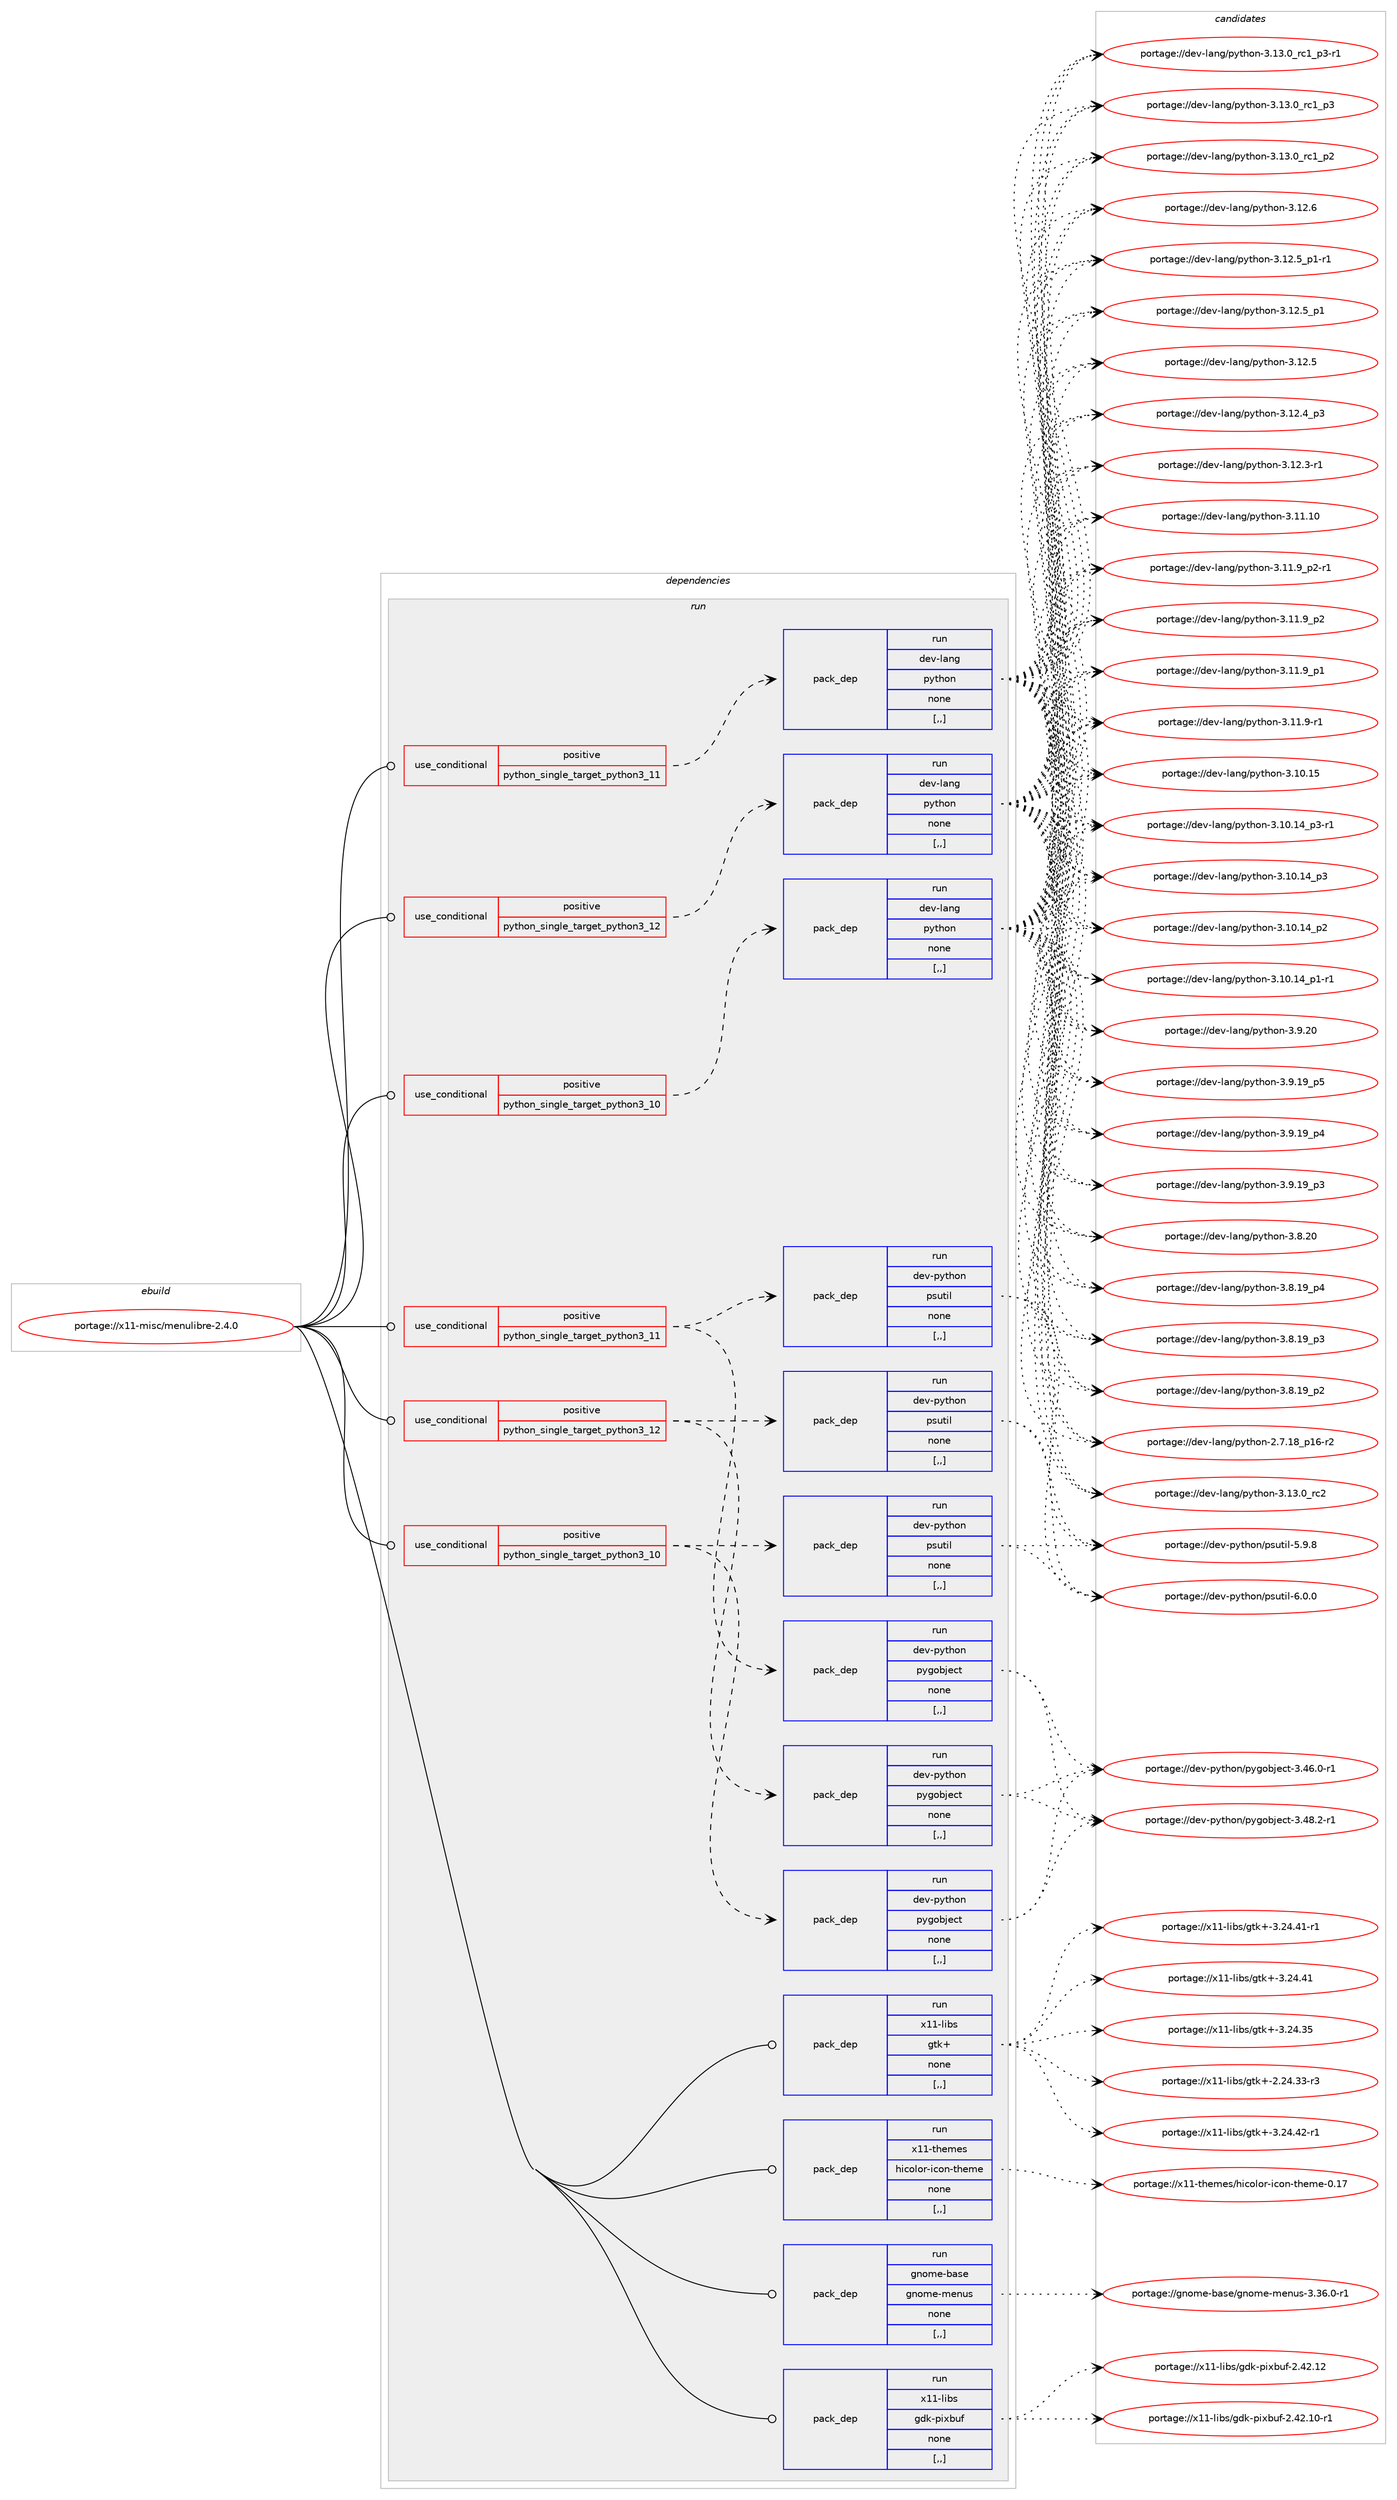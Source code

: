 digraph prolog {

# *************
# Graph options
# *************

newrank=true;
concentrate=true;
compound=true;
graph [rankdir=LR,fontname=Helvetica,fontsize=10,ranksep=1.5];#, ranksep=2.5, nodesep=0.2];
edge  [arrowhead=vee];
node  [fontname=Helvetica,fontsize=10];

# **********
# The ebuild
# **********

subgraph cluster_leftcol {
color=gray;
label=<<i>ebuild</i>>;
id [label="portage://x11-misc/menulibre-2.4.0", color=red, width=4, href="../x11-misc/menulibre-2.4.0.svg"];
}

# ****************
# The dependencies
# ****************

subgraph cluster_midcol {
color=gray;
label=<<i>dependencies</i>>;
subgraph cluster_compile {
fillcolor="#eeeeee";
style=filled;
label=<<i>compile</i>>;
}
subgraph cluster_compileandrun {
fillcolor="#eeeeee";
style=filled;
label=<<i>compile and run</i>>;
}
subgraph cluster_run {
fillcolor="#eeeeee";
style=filled;
label=<<i>run</i>>;
subgraph cond256979 {
dependency973484 [label=<<TABLE BORDER="0" CELLBORDER="1" CELLSPACING="0" CELLPADDING="4"><TR><TD ROWSPAN="3" CELLPADDING="10">use_conditional</TD></TR><TR><TD>positive</TD></TR><TR><TD>python_single_target_python3_10</TD></TR></TABLE>>, shape=none, color=red];
subgraph pack709368 {
dependency973485 [label=<<TABLE BORDER="0" CELLBORDER="1" CELLSPACING="0" CELLPADDING="4" WIDTH="220"><TR><TD ROWSPAN="6" CELLPADDING="30">pack_dep</TD></TR><TR><TD WIDTH="110">run</TD></TR><TR><TD>dev-lang</TD></TR><TR><TD>python</TD></TR><TR><TD>none</TD></TR><TR><TD>[,,]</TD></TR></TABLE>>, shape=none, color=blue];
}
dependency973484:e -> dependency973485:w [weight=20,style="dashed",arrowhead="vee"];
}
id:e -> dependency973484:w [weight=20,style="solid",arrowhead="odot"];
subgraph cond256980 {
dependency973486 [label=<<TABLE BORDER="0" CELLBORDER="1" CELLSPACING="0" CELLPADDING="4"><TR><TD ROWSPAN="3" CELLPADDING="10">use_conditional</TD></TR><TR><TD>positive</TD></TR><TR><TD>python_single_target_python3_10</TD></TR></TABLE>>, shape=none, color=red];
subgraph pack709369 {
dependency973487 [label=<<TABLE BORDER="0" CELLBORDER="1" CELLSPACING="0" CELLPADDING="4" WIDTH="220"><TR><TD ROWSPAN="6" CELLPADDING="30">pack_dep</TD></TR><TR><TD WIDTH="110">run</TD></TR><TR><TD>dev-python</TD></TR><TR><TD>psutil</TD></TR><TR><TD>none</TD></TR><TR><TD>[,,]</TD></TR></TABLE>>, shape=none, color=blue];
}
dependency973486:e -> dependency973487:w [weight=20,style="dashed",arrowhead="vee"];
subgraph pack709370 {
dependency973488 [label=<<TABLE BORDER="0" CELLBORDER="1" CELLSPACING="0" CELLPADDING="4" WIDTH="220"><TR><TD ROWSPAN="6" CELLPADDING="30">pack_dep</TD></TR><TR><TD WIDTH="110">run</TD></TR><TR><TD>dev-python</TD></TR><TR><TD>pygobject</TD></TR><TR><TD>none</TD></TR><TR><TD>[,,]</TD></TR></TABLE>>, shape=none, color=blue];
}
dependency973486:e -> dependency973488:w [weight=20,style="dashed",arrowhead="vee"];
}
id:e -> dependency973486:w [weight=20,style="solid",arrowhead="odot"];
subgraph cond256981 {
dependency973489 [label=<<TABLE BORDER="0" CELLBORDER="1" CELLSPACING="0" CELLPADDING="4"><TR><TD ROWSPAN="3" CELLPADDING="10">use_conditional</TD></TR><TR><TD>positive</TD></TR><TR><TD>python_single_target_python3_11</TD></TR></TABLE>>, shape=none, color=red];
subgraph pack709371 {
dependency973490 [label=<<TABLE BORDER="0" CELLBORDER="1" CELLSPACING="0" CELLPADDING="4" WIDTH="220"><TR><TD ROWSPAN="6" CELLPADDING="30">pack_dep</TD></TR><TR><TD WIDTH="110">run</TD></TR><TR><TD>dev-lang</TD></TR><TR><TD>python</TD></TR><TR><TD>none</TD></TR><TR><TD>[,,]</TD></TR></TABLE>>, shape=none, color=blue];
}
dependency973489:e -> dependency973490:w [weight=20,style="dashed",arrowhead="vee"];
}
id:e -> dependency973489:w [weight=20,style="solid",arrowhead="odot"];
subgraph cond256982 {
dependency973491 [label=<<TABLE BORDER="0" CELLBORDER="1" CELLSPACING="0" CELLPADDING="4"><TR><TD ROWSPAN="3" CELLPADDING="10">use_conditional</TD></TR><TR><TD>positive</TD></TR><TR><TD>python_single_target_python3_11</TD></TR></TABLE>>, shape=none, color=red];
subgraph pack709372 {
dependency973492 [label=<<TABLE BORDER="0" CELLBORDER="1" CELLSPACING="0" CELLPADDING="4" WIDTH="220"><TR><TD ROWSPAN="6" CELLPADDING="30">pack_dep</TD></TR><TR><TD WIDTH="110">run</TD></TR><TR><TD>dev-python</TD></TR><TR><TD>psutil</TD></TR><TR><TD>none</TD></TR><TR><TD>[,,]</TD></TR></TABLE>>, shape=none, color=blue];
}
dependency973491:e -> dependency973492:w [weight=20,style="dashed",arrowhead="vee"];
subgraph pack709373 {
dependency973493 [label=<<TABLE BORDER="0" CELLBORDER="1" CELLSPACING="0" CELLPADDING="4" WIDTH="220"><TR><TD ROWSPAN="6" CELLPADDING="30">pack_dep</TD></TR><TR><TD WIDTH="110">run</TD></TR><TR><TD>dev-python</TD></TR><TR><TD>pygobject</TD></TR><TR><TD>none</TD></TR><TR><TD>[,,]</TD></TR></TABLE>>, shape=none, color=blue];
}
dependency973491:e -> dependency973493:w [weight=20,style="dashed",arrowhead="vee"];
}
id:e -> dependency973491:w [weight=20,style="solid",arrowhead="odot"];
subgraph cond256983 {
dependency973494 [label=<<TABLE BORDER="0" CELLBORDER="1" CELLSPACING="0" CELLPADDING="4"><TR><TD ROWSPAN="3" CELLPADDING="10">use_conditional</TD></TR><TR><TD>positive</TD></TR><TR><TD>python_single_target_python3_12</TD></TR></TABLE>>, shape=none, color=red];
subgraph pack709374 {
dependency973495 [label=<<TABLE BORDER="0" CELLBORDER="1" CELLSPACING="0" CELLPADDING="4" WIDTH="220"><TR><TD ROWSPAN="6" CELLPADDING="30">pack_dep</TD></TR><TR><TD WIDTH="110">run</TD></TR><TR><TD>dev-lang</TD></TR><TR><TD>python</TD></TR><TR><TD>none</TD></TR><TR><TD>[,,]</TD></TR></TABLE>>, shape=none, color=blue];
}
dependency973494:e -> dependency973495:w [weight=20,style="dashed",arrowhead="vee"];
}
id:e -> dependency973494:w [weight=20,style="solid",arrowhead="odot"];
subgraph cond256984 {
dependency973496 [label=<<TABLE BORDER="0" CELLBORDER="1" CELLSPACING="0" CELLPADDING="4"><TR><TD ROWSPAN="3" CELLPADDING="10">use_conditional</TD></TR><TR><TD>positive</TD></TR><TR><TD>python_single_target_python3_12</TD></TR></TABLE>>, shape=none, color=red];
subgraph pack709375 {
dependency973497 [label=<<TABLE BORDER="0" CELLBORDER="1" CELLSPACING="0" CELLPADDING="4" WIDTH="220"><TR><TD ROWSPAN="6" CELLPADDING="30">pack_dep</TD></TR><TR><TD WIDTH="110">run</TD></TR><TR><TD>dev-python</TD></TR><TR><TD>psutil</TD></TR><TR><TD>none</TD></TR><TR><TD>[,,]</TD></TR></TABLE>>, shape=none, color=blue];
}
dependency973496:e -> dependency973497:w [weight=20,style="dashed",arrowhead="vee"];
subgraph pack709376 {
dependency973498 [label=<<TABLE BORDER="0" CELLBORDER="1" CELLSPACING="0" CELLPADDING="4" WIDTH="220"><TR><TD ROWSPAN="6" CELLPADDING="30">pack_dep</TD></TR><TR><TD WIDTH="110">run</TD></TR><TR><TD>dev-python</TD></TR><TR><TD>pygobject</TD></TR><TR><TD>none</TD></TR><TR><TD>[,,]</TD></TR></TABLE>>, shape=none, color=blue];
}
dependency973496:e -> dependency973498:w [weight=20,style="dashed",arrowhead="vee"];
}
id:e -> dependency973496:w [weight=20,style="solid",arrowhead="odot"];
subgraph pack709377 {
dependency973499 [label=<<TABLE BORDER="0" CELLBORDER="1" CELLSPACING="0" CELLPADDING="4" WIDTH="220"><TR><TD ROWSPAN="6" CELLPADDING="30">pack_dep</TD></TR><TR><TD WIDTH="110">run</TD></TR><TR><TD>gnome-base</TD></TR><TR><TD>gnome-menus</TD></TR><TR><TD>none</TD></TR><TR><TD>[,,]</TD></TR></TABLE>>, shape=none, color=blue];
}
id:e -> dependency973499:w [weight=20,style="solid",arrowhead="odot"];
subgraph pack709378 {
dependency973500 [label=<<TABLE BORDER="0" CELLBORDER="1" CELLSPACING="0" CELLPADDING="4" WIDTH="220"><TR><TD ROWSPAN="6" CELLPADDING="30">pack_dep</TD></TR><TR><TD WIDTH="110">run</TD></TR><TR><TD>x11-libs</TD></TR><TR><TD>gdk-pixbuf</TD></TR><TR><TD>none</TD></TR><TR><TD>[,,]</TD></TR></TABLE>>, shape=none, color=blue];
}
id:e -> dependency973500:w [weight=20,style="solid",arrowhead="odot"];
subgraph pack709379 {
dependency973501 [label=<<TABLE BORDER="0" CELLBORDER="1" CELLSPACING="0" CELLPADDING="4" WIDTH="220"><TR><TD ROWSPAN="6" CELLPADDING="30">pack_dep</TD></TR><TR><TD WIDTH="110">run</TD></TR><TR><TD>x11-libs</TD></TR><TR><TD>gtk+</TD></TR><TR><TD>none</TD></TR><TR><TD>[,,]</TD></TR></TABLE>>, shape=none, color=blue];
}
id:e -> dependency973501:w [weight=20,style="solid",arrowhead="odot"];
subgraph pack709380 {
dependency973502 [label=<<TABLE BORDER="0" CELLBORDER="1" CELLSPACING="0" CELLPADDING="4" WIDTH="220"><TR><TD ROWSPAN="6" CELLPADDING="30">pack_dep</TD></TR><TR><TD WIDTH="110">run</TD></TR><TR><TD>x11-themes</TD></TR><TR><TD>hicolor-icon-theme</TD></TR><TR><TD>none</TD></TR><TR><TD>[,,]</TD></TR></TABLE>>, shape=none, color=blue];
}
id:e -> dependency973502:w [weight=20,style="solid",arrowhead="odot"];
}
}

# **************
# The candidates
# **************

subgraph cluster_choices {
rank=same;
color=gray;
label=<<i>candidates</i>>;

subgraph choice709368 {
color=black;
nodesep=1;
choice10010111845108971101034711212111610411111045514649514648951149950 [label="portage://dev-lang/python-3.13.0_rc2", color=red, width=4,href="../dev-lang/python-3.13.0_rc2.svg"];
choice1001011184510897110103471121211161041111104551464951464895114994995112514511449 [label="portage://dev-lang/python-3.13.0_rc1_p3-r1", color=red, width=4,href="../dev-lang/python-3.13.0_rc1_p3-r1.svg"];
choice100101118451089711010347112121116104111110455146495146489511499499511251 [label="portage://dev-lang/python-3.13.0_rc1_p3", color=red, width=4,href="../dev-lang/python-3.13.0_rc1_p3.svg"];
choice100101118451089711010347112121116104111110455146495146489511499499511250 [label="portage://dev-lang/python-3.13.0_rc1_p2", color=red, width=4,href="../dev-lang/python-3.13.0_rc1_p2.svg"];
choice10010111845108971101034711212111610411111045514649504654 [label="portage://dev-lang/python-3.12.6", color=red, width=4,href="../dev-lang/python-3.12.6.svg"];
choice1001011184510897110103471121211161041111104551464950465395112494511449 [label="portage://dev-lang/python-3.12.5_p1-r1", color=red, width=4,href="../dev-lang/python-3.12.5_p1-r1.svg"];
choice100101118451089711010347112121116104111110455146495046539511249 [label="portage://dev-lang/python-3.12.5_p1", color=red, width=4,href="../dev-lang/python-3.12.5_p1.svg"];
choice10010111845108971101034711212111610411111045514649504653 [label="portage://dev-lang/python-3.12.5", color=red, width=4,href="../dev-lang/python-3.12.5.svg"];
choice100101118451089711010347112121116104111110455146495046529511251 [label="portage://dev-lang/python-3.12.4_p3", color=red, width=4,href="../dev-lang/python-3.12.4_p3.svg"];
choice100101118451089711010347112121116104111110455146495046514511449 [label="portage://dev-lang/python-3.12.3-r1", color=red, width=4,href="../dev-lang/python-3.12.3-r1.svg"];
choice1001011184510897110103471121211161041111104551464949464948 [label="portage://dev-lang/python-3.11.10", color=red, width=4,href="../dev-lang/python-3.11.10.svg"];
choice1001011184510897110103471121211161041111104551464949465795112504511449 [label="portage://dev-lang/python-3.11.9_p2-r1", color=red, width=4,href="../dev-lang/python-3.11.9_p2-r1.svg"];
choice100101118451089711010347112121116104111110455146494946579511250 [label="portage://dev-lang/python-3.11.9_p2", color=red, width=4,href="../dev-lang/python-3.11.9_p2.svg"];
choice100101118451089711010347112121116104111110455146494946579511249 [label="portage://dev-lang/python-3.11.9_p1", color=red, width=4,href="../dev-lang/python-3.11.9_p1.svg"];
choice100101118451089711010347112121116104111110455146494946574511449 [label="portage://dev-lang/python-3.11.9-r1", color=red, width=4,href="../dev-lang/python-3.11.9-r1.svg"];
choice1001011184510897110103471121211161041111104551464948464953 [label="portage://dev-lang/python-3.10.15", color=red, width=4,href="../dev-lang/python-3.10.15.svg"];
choice100101118451089711010347112121116104111110455146494846495295112514511449 [label="portage://dev-lang/python-3.10.14_p3-r1", color=red, width=4,href="../dev-lang/python-3.10.14_p3-r1.svg"];
choice10010111845108971101034711212111610411111045514649484649529511251 [label="portage://dev-lang/python-3.10.14_p3", color=red, width=4,href="../dev-lang/python-3.10.14_p3.svg"];
choice10010111845108971101034711212111610411111045514649484649529511250 [label="portage://dev-lang/python-3.10.14_p2", color=red, width=4,href="../dev-lang/python-3.10.14_p2.svg"];
choice100101118451089711010347112121116104111110455146494846495295112494511449 [label="portage://dev-lang/python-3.10.14_p1-r1", color=red, width=4,href="../dev-lang/python-3.10.14_p1-r1.svg"];
choice10010111845108971101034711212111610411111045514657465048 [label="portage://dev-lang/python-3.9.20", color=red, width=4,href="../dev-lang/python-3.9.20.svg"];
choice100101118451089711010347112121116104111110455146574649579511253 [label="portage://dev-lang/python-3.9.19_p5", color=red, width=4,href="../dev-lang/python-3.9.19_p5.svg"];
choice100101118451089711010347112121116104111110455146574649579511252 [label="portage://dev-lang/python-3.9.19_p4", color=red, width=4,href="../dev-lang/python-3.9.19_p4.svg"];
choice100101118451089711010347112121116104111110455146574649579511251 [label="portage://dev-lang/python-3.9.19_p3", color=red, width=4,href="../dev-lang/python-3.9.19_p3.svg"];
choice10010111845108971101034711212111610411111045514656465048 [label="portage://dev-lang/python-3.8.20", color=red, width=4,href="../dev-lang/python-3.8.20.svg"];
choice100101118451089711010347112121116104111110455146564649579511252 [label="portage://dev-lang/python-3.8.19_p4", color=red, width=4,href="../dev-lang/python-3.8.19_p4.svg"];
choice100101118451089711010347112121116104111110455146564649579511251 [label="portage://dev-lang/python-3.8.19_p3", color=red, width=4,href="../dev-lang/python-3.8.19_p3.svg"];
choice100101118451089711010347112121116104111110455146564649579511250 [label="portage://dev-lang/python-3.8.19_p2", color=red, width=4,href="../dev-lang/python-3.8.19_p2.svg"];
choice100101118451089711010347112121116104111110455046554649569511249544511450 [label="portage://dev-lang/python-2.7.18_p16-r2", color=red, width=4,href="../dev-lang/python-2.7.18_p16-r2.svg"];
dependency973485:e -> choice10010111845108971101034711212111610411111045514649514648951149950:w [style=dotted,weight="100"];
dependency973485:e -> choice1001011184510897110103471121211161041111104551464951464895114994995112514511449:w [style=dotted,weight="100"];
dependency973485:e -> choice100101118451089711010347112121116104111110455146495146489511499499511251:w [style=dotted,weight="100"];
dependency973485:e -> choice100101118451089711010347112121116104111110455146495146489511499499511250:w [style=dotted,weight="100"];
dependency973485:e -> choice10010111845108971101034711212111610411111045514649504654:w [style=dotted,weight="100"];
dependency973485:e -> choice1001011184510897110103471121211161041111104551464950465395112494511449:w [style=dotted,weight="100"];
dependency973485:e -> choice100101118451089711010347112121116104111110455146495046539511249:w [style=dotted,weight="100"];
dependency973485:e -> choice10010111845108971101034711212111610411111045514649504653:w [style=dotted,weight="100"];
dependency973485:e -> choice100101118451089711010347112121116104111110455146495046529511251:w [style=dotted,weight="100"];
dependency973485:e -> choice100101118451089711010347112121116104111110455146495046514511449:w [style=dotted,weight="100"];
dependency973485:e -> choice1001011184510897110103471121211161041111104551464949464948:w [style=dotted,weight="100"];
dependency973485:e -> choice1001011184510897110103471121211161041111104551464949465795112504511449:w [style=dotted,weight="100"];
dependency973485:e -> choice100101118451089711010347112121116104111110455146494946579511250:w [style=dotted,weight="100"];
dependency973485:e -> choice100101118451089711010347112121116104111110455146494946579511249:w [style=dotted,weight="100"];
dependency973485:e -> choice100101118451089711010347112121116104111110455146494946574511449:w [style=dotted,weight="100"];
dependency973485:e -> choice1001011184510897110103471121211161041111104551464948464953:w [style=dotted,weight="100"];
dependency973485:e -> choice100101118451089711010347112121116104111110455146494846495295112514511449:w [style=dotted,weight="100"];
dependency973485:e -> choice10010111845108971101034711212111610411111045514649484649529511251:w [style=dotted,weight="100"];
dependency973485:e -> choice10010111845108971101034711212111610411111045514649484649529511250:w [style=dotted,weight="100"];
dependency973485:e -> choice100101118451089711010347112121116104111110455146494846495295112494511449:w [style=dotted,weight="100"];
dependency973485:e -> choice10010111845108971101034711212111610411111045514657465048:w [style=dotted,weight="100"];
dependency973485:e -> choice100101118451089711010347112121116104111110455146574649579511253:w [style=dotted,weight="100"];
dependency973485:e -> choice100101118451089711010347112121116104111110455146574649579511252:w [style=dotted,weight="100"];
dependency973485:e -> choice100101118451089711010347112121116104111110455146574649579511251:w [style=dotted,weight="100"];
dependency973485:e -> choice10010111845108971101034711212111610411111045514656465048:w [style=dotted,weight="100"];
dependency973485:e -> choice100101118451089711010347112121116104111110455146564649579511252:w [style=dotted,weight="100"];
dependency973485:e -> choice100101118451089711010347112121116104111110455146564649579511251:w [style=dotted,weight="100"];
dependency973485:e -> choice100101118451089711010347112121116104111110455146564649579511250:w [style=dotted,weight="100"];
dependency973485:e -> choice100101118451089711010347112121116104111110455046554649569511249544511450:w [style=dotted,weight="100"];
}
subgraph choice709369 {
color=black;
nodesep=1;
choice1001011184511212111610411111047112115117116105108455446484648 [label="portage://dev-python/psutil-6.0.0", color=red, width=4,href="../dev-python/psutil-6.0.0.svg"];
choice1001011184511212111610411111047112115117116105108455346574656 [label="portage://dev-python/psutil-5.9.8", color=red, width=4,href="../dev-python/psutil-5.9.8.svg"];
dependency973487:e -> choice1001011184511212111610411111047112115117116105108455446484648:w [style=dotted,weight="100"];
dependency973487:e -> choice1001011184511212111610411111047112115117116105108455346574656:w [style=dotted,weight="100"];
}
subgraph choice709370 {
color=black;
nodesep=1;
choice10010111845112121116104111110471121211031119810610199116455146525646504511449 [label="portage://dev-python/pygobject-3.48.2-r1", color=red, width=4,href="../dev-python/pygobject-3.48.2-r1.svg"];
choice10010111845112121116104111110471121211031119810610199116455146525446484511449 [label="portage://dev-python/pygobject-3.46.0-r1", color=red, width=4,href="../dev-python/pygobject-3.46.0-r1.svg"];
dependency973488:e -> choice10010111845112121116104111110471121211031119810610199116455146525646504511449:w [style=dotted,weight="100"];
dependency973488:e -> choice10010111845112121116104111110471121211031119810610199116455146525446484511449:w [style=dotted,weight="100"];
}
subgraph choice709371 {
color=black;
nodesep=1;
choice10010111845108971101034711212111610411111045514649514648951149950 [label="portage://dev-lang/python-3.13.0_rc2", color=red, width=4,href="../dev-lang/python-3.13.0_rc2.svg"];
choice1001011184510897110103471121211161041111104551464951464895114994995112514511449 [label="portage://dev-lang/python-3.13.0_rc1_p3-r1", color=red, width=4,href="../dev-lang/python-3.13.0_rc1_p3-r1.svg"];
choice100101118451089711010347112121116104111110455146495146489511499499511251 [label="portage://dev-lang/python-3.13.0_rc1_p3", color=red, width=4,href="../dev-lang/python-3.13.0_rc1_p3.svg"];
choice100101118451089711010347112121116104111110455146495146489511499499511250 [label="portage://dev-lang/python-3.13.0_rc1_p2", color=red, width=4,href="../dev-lang/python-3.13.0_rc1_p2.svg"];
choice10010111845108971101034711212111610411111045514649504654 [label="portage://dev-lang/python-3.12.6", color=red, width=4,href="../dev-lang/python-3.12.6.svg"];
choice1001011184510897110103471121211161041111104551464950465395112494511449 [label="portage://dev-lang/python-3.12.5_p1-r1", color=red, width=4,href="../dev-lang/python-3.12.5_p1-r1.svg"];
choice100101118451089711010347112121116104111110455146495046539511249 [label="portage://dev-lang/python-3.12.5_p1", color=red, width=4,href="../dev-lang/python-3.12.5_p1.svg"];
choice10010111845108971101034711212111610411111045514649504653 [label="portage://dev-lang/python-3.12.5", color=red, width=4,href="../dev-lang/python-3.12.5.svg"];
choice100101118451089711010347112121116104111110455146495046529511251 [label="portage://dev-lang/python-3.12.4_p3", color=red, width=4,href="../dev-lang/python-3.12.4_p3.svg"];
choice100101118451089711010347112121116104111110455146495046514511449 [label="portage://dev-lang/python-3.12.3-r1", color=red, width=4,href="../dev-lang/python-3.12.3-r1.svg"];
choice1001011184510897110103471121211161041111104551464949464948 [label="portage://dev-lang/python-3.11.10", color=red, width=4,href="../dev-lang/python-3.11.10.svg"];
choice1001011184510897110103471121211161041111104551464949465795112504511449 [label="portage://dev-lang/python-3.11.9_p2-r1", color=red, width=4,href="../dev-lang/python-3.11.9_p2-r1.svg"];
choice100101118451089711010347112121116104111110455146494946579511250 [label="portage://dev-lang/python-3.11.9_p2", color=red, width=4,href="../dev-lang/python-3.11.9_p2.svg"];
choice100101118451089711010347112121116104111110455146494946579511249 [label="portage://dev-lang/python-3.11.9_p1", color=red, width=4,href="../dev-lang/python-3.11.9_p1.svg"];
choice100101118451089711010347112121116104111110455146494946574511449 [label="portage://dev-lang/python-3.11.9-r1", color=red, width=4,href="../dev-lang/python-3.11.9-r1.svg"];
choice1001011184510897110103471121211161041111104551464948464953 [label="portage://dev-lang/python-3.10.15", color=red, width=4,href="../dev-lang/python-3.10.15.svg"];
choice100101118451089711010347112121116104111110455146494846495295112514511449 [label="portage://dev-lang/python-3.10.14_p3-r1", color=red, width=4,href="../dev-lang/python-3.10.14_p3-r1.svg"];
choice10010111845108971101034711212111610411111045514649484649529511251 [label="portage://dev-lang/python-3.10.14_p3", color=red, width=4,href="../dev-lang/python-3.10.14_p3.svg"];
choice10010111845108971101034711212111610411111045514649484649529511250 [label="portage://dev-lang/python-3.10.14_p2", color=red, width=4,href="../dev-lang/python-3.10.14_p2.svg"];
choice100101118451089711010347112121116104111110455146494846495295112494511449 [label="portage://dev-lang/python-3.10.14_p1-r1", color=red, width=4,href="../dev-lang/python-3.10.14_p1-r1.svg"];
choice10010111845108971101034711212111610411111045514657465048 [label="portage://dev-lang/python-3.9.20", color=red, width=4,href="../dev-lang/python-3.9.20.svg"];
choice100101118451089711010347112121116104111110455146574649579511253 [label="portage://dev-lang/python-3.9.19_p5", color=red, width=4,href="../dev-lang/python-3.9.19_p5.svg"];
choice100101118451089711010347112121116104111110455146574649579511252 [label="portage://dev-lang/python-3.9.19_p4", color=red, width=4,href="../dev-lang/python-3.9.19_p4.svg"];
choice100101118451089711010347112121116104111110455146574649579511251 [label="portage://dev-lang/python-3.9.19_p3", color=red, width=4,href="../dev-lang/python-3.9.19_p3.svg"];
choice10010111845108971101034711212111610411111045514656465048 [label="portage://dev-lang/python-3.8.20", color=red, width=4,href="../dev-lang/python-3.8.20.svg"];
choice100101118451089711010347112121116104111110455146564649579511252 [label="portage://dev-lang/python-3.8.19_p4", color=red, width=4,href="../dev-lang/python-3.8.19_p4.svg"];
choice100101118451089711010347112121116104111110455146564649579511251 [label="portage://dev-lang/python-3.8.19_p3", color=red, width=4,href="../dev-lang/python-3.8.19_p3.svg"];
choice100101118451089711010347112121116104111110455146564649579511250 [label="portage://dev-lang/python-3.8.19_p2", color=red, width=4,href="../dev-lang/python-3.8.19_p2.svg"];
choice100101118451089711010347112121116104111110455046554649569511249544511450 [label="portage://dev-lang/python-2.7.18_p16-r2", color=red, width=4,href="../dev-lang/python-2.7.18_p16-r2.svg"];
dependency973490:e -> choice10010111845108971101034711212111610411111045514649514648951149950:w [style=dotted,weight="100"];
dependency973490:e -> choice1001011184510897110103471121211161041111104551464951464895114994995112514511449:w [style=dotted,weight="100"];
dependency973490:e -> choice100101118451089711010347112121116104111110455146495146489511499499511251:w [style=dotted,weight="100"];
dependency973490:e -> choice100101118451089711010347112121116104111110455146495146489511499499511250:w [style=dotted,weight="100"];
dependency973490:e -> choice10010111845108971101034711212111610411111045514649504654:w [style=dotted,weight="100"];
dependency973490:e -> choice1001011184510897110103471121211161041111104551464950465395112494511449:w [style=dotted,weight="100"];
dependency973490:e -> choice100101118451089711010347112121116104111110455146495046539511249:w [style=dotted,weight="100"];
dependency973490:e -> choice10010111845108971101034711212111610411111045514649504653:w [style=dotted,weight="100"];
dependency973490:e -> choice100101118451089711010347112121116104111110455146495046529511251:w [style=dotted,weight="100"];
dependency973490:e -> choice100101118451089711010347112121116104111110455146495046514511449:w [style=dotted,weight="100"];
dependency973490:e -> choice1001011184510897110103471121211161041111104551464949464948:w [style=dotted,weight="100"];
dependency973490:e -> choice1001011184510897110103471121211161041111104551464949465795112504511449:w [style=dotted,weight="100"];
dependency973490:e -> choice100101118451089711010347112121116104111110455146494946579511250:w [style=dotted,weight="100"];
dependency973490:e -> choice100101118451089711010347112121116104111110455146494946579511249:w [style=dotted,weight="100"];
dependency973490:e -> choice100101118451089711010347112121116104111110455146494946574511449:w [style=dotted,weight="100"];
dependency973490:e -> choice1001011184510897110103471121211161041111104551464948464953:w [style=dotted,weight="100"];
dependency973490:e -> choice100101118451089711010347112121116104111110455146494846495295112514511449:w [style=dotted,weight="100"];
dependency973490:e -> choice10010111845108971101034711212111610411111045514649484649529511251:w [style=dotted,weight="100"];
dependency973490:e -> choice10010111845108971101034711212111610411111045514649484649529511250:w [style=dotted,weight="100"];
dependency973490:e -> choice100101118451089711010347112121116104111110455146494846495295112494511449:w [style=dotted,weight="100"];
dependency973490:e -> choice10010111845108971101034711212111610411111045514657465048:w [style=dotted,weight="100"];
dependency973490:e -> choice100101118451089711010347112121116104111110455146574649579511253:w [style=dotted,weight="100"];
dependency973490:e -> choice100101118451089711010347112121116104111110455146574649579511252:w [style=dotted,weight="100"];
dependency973490:e -> choice100101118451089711010347112121116104111110455146574649579511251:w [style=dotted,weight="100"];
dependency973490:e -> choice10010111845108971101034711212111610411111045514656465048:w [style=dotted,weight="100"];
dependency973490:e -> choice100101118451089711010347112121116104111110455146564649579511252:w [style=dotted,weight="100"];
dependency973490:e -> choice100101118451089711010347112121116104111110455146564649579511251:w [style=dotted,weight="100"];
dependency973490:e -> choice100101118451089711010347112121116104111110455146564649579511250:w [style=dotted,weight="100"];
dependency973490:e -> choice100101118451089711010347112121116104111110455046554649569511249544511450:w [style=dotted,weight="100"];
}
subgraph choice709372 {
color=black;
nodesep=1;
choice1001011184511212111610411111047112115117116105108455446484648 [label="portage://dev-python/psutil-6.0.0", color=red, width=4,href="../dev-python/psutil-6.0.0.svg"];
choice1001011184511212111610411111047112115117116105108455346574656 [label="portage://dev-python/psutil-5.9.8", color=red, width=4,href="../dev-python/psutil-5.9.8.svg"];
dependency973492:e -> choice1001011184511212111610411111047112115117116105108455446484648:w [style=dotted,weight="100"];
dependency973492:e -> choice1001011184511212111610411111047112115117116105108455346574656:w [style=dotted,weight="100"];
}
subgraph choice709373 {
color=black;
nodesep=1;
choice10010111845112121116104111110471121211031119810610199116455146525646504511449 [label="portage://dev-python/pygobject-3.48.2-r1", color=red, width=4,href="../dev-python/pygobject-3.48.2-r1.svg"];
choice10010111845112121116104111110471121211031119810610199116455146525446484511449 [label="portage://dev-python/pygobject-3.46.0-r1", color=red, width=4,href="../dev-python/pygobject-3.46.0-r1.svg"];
dependency973493:e -> choice10010111845112121116104111110471121211031119810610199116455146525646504511449:w [style=dotted,weight="100"];
dependency973493:e -> choice10010111845112121116104111110471121211031119810610199116455146525446484511449:w [style=dotted,weight="100"];
}
subgraph choice709374 {
color=black;
nodesep=1;
choice10010111845108971101034711212111610411111045514649514648951149950 [label="portage://dev-lang/python-3.13.0_rc2", color=red, width=4,href="../dev-lang/python-3.13.0_rc2.svg"];
choice1001011184510897110103471121211161041111104551464951464895114994995112514511449 [label="portage://dev-lang/python-3.13.0_rc1_p3-r1", color=red, width=4,href="../dev-lang/python-3.13.0_rc1_p3-r1.svg"];
choice100101118451089711010347112121116104111110455146495146489511499499511251 [label="portage://dev-lang/python-3.13.0_rc1_p3", color=red, width=4,href="../dev-lang/python-3.13.0_rc1_p3.svg"];
choice100101118451089711010347112121116104111110455146495146489511499499511250 [label="portage://dev-lang/python-3.13.0_rc1_p2", color=red, width=4,href="../dev-lang/python-3.13.0_rc1_p2.svg"];
choice10010111845108971101034711212111610411111045514649504654 [label="portage://dev-lang/python-3.12.6", color=red, width=4,href="../dev-lang/python-3.12.6.svg"];
choice1001011184510897110103471121211161041111104551464950465395112494511449 [label="portage://dev-lang/python-3.12.5_p1-r1", color=red, width=4,href="../dev-lang/python-3.12.5_p1-r1.svg"];
choice100101118451089711010347112121116104111110455146495046539511249 [label="portage://dev-lang/python-3.12.5_p1", color=red, width=4,href="../dev-lang/python-3.12.5_p1.svg"];
choice10010111845108971101034711212111610411111045514649504653 [label="portage://dev-lang/python-3.12.5", color=red, width=4,href="../dev-lang/python-3.12.5.svg"];
choice100101118451089711010347112121116104111110455146495046529511251 [label="portage://dev-lang/python-3.12.4_p3", color=red, width=4,href="../dev-lang/python-3.12.4_p3.svg"];
choice100101118451089711010347112121116104111110455146495046514511449 [label="portage://dev-lang/python-3.12.3-r1", color=red, width=4,href="../dev-lang/python-3.12.3-r1.svg"];
choice1001011184510897110103471121211161041111104551464949464948 [label="portage://dev-lang/python-3.11.10", color=red, width=4,href="../dev-lang/python-3.11.10.svg"];
choice1001011184510897110103471121211161041111104551464949465795112504511449 [label="portage://dev-lang/python-3.11.9_p2-r1", color=red, width=4,href="../dev-lang/python-3.11.9_p2-r1.svg"];
choice100101118451089711010347112121116104111110455146494946579511250 [label="portage://dev-lang/python-3.11.9_p2", color=red, width=4,href="../dev-lang/python-3.11.9_p2.svg"];
choice100101118451089711010347112121116104111110455146494946579511249 [label="portage://dev-lang/python-3.11.9_p1", color=red, width=4,href="../dev-lang/python-3.11.9_p1.svg"];
choice100101118451089711010347112121116104111110455146494946574511449 [label="portage://dev-lang/python-3.11.9-r1", color=red, width=4,href="../dev-lang/python-3.11.9-r1.svg"];
choice1001011184510897110103471121211161041111104551464948464953 [label="portage://dev-lang/python-3.10.15", color=red, width=4,href="../dev-lang/python-3.10.15.svg"];
choice100101118451089711010347112121116104111110455146494846495295112514511449 [label="portage://dev-lang/python-3.10.14_p3-r1", color=red, width=4,href="../dev-lang/python-3.10.14_p3-r1.svg"];
choice10010111845108971101034711212111610411111045514649484649529511251 [label="portage://dev-lang/python-3.10.14_p3", color=red, width=4,href="../dev-lang/python-3.10.14_p3.svg"];
choice10010111845108971101034711212111610411111045514649484649529511250 [label="portage://dev-lang/python-3.10.14_p2", color=red, width=4,href="../dev-lang/python-3.10.14_p2.svg"];
choice100101118451089711010347112121116104111110455146494846495295112494511449 [label="portage://dev-lang/python-3.10.14_p1-r1", color=red, width=4,href="../dev-lang/python-3.10.14_p1-r1.svg"];
choice10010111845108971101034711212111610411111045514657465048 [label="portage://dev-lang/python-3.9.20", color=red, width=4,href="../dev-lang/python-3.9.20.svg"];
choice100101118451089711010347112121116104111110455146574649579511253 [label="portage://dev-lang/python-3.9.19_p5", color=red, width=4,href="../dev-lang/python-3.9.19_p5.svg"];
choice100101118451089711010347112121116104111110455146574649579511252 [label="portage://dev-lang/python-3.9.19_p4", color=red, width=4,href="../dev-lang/python-3.9.19_p4.svg"];
choice100101118451089711010347112121116104111110455146574649579511251 [label="portage://dev-lang/python-3.9.19_p3", color=red, width=4,href="../dev-lang/python-3.9.19_p3.svg"];
choice10010111845108971101034711212111610411111045514656465048 [label="portage://dev-lang/python-3.8.20", color=red, width=4,href="../dev-lang/python-3.8.20.svg"];
choice100101118451089711010347112121116104111110455146564649579511252 [label="portage://dev-lang/python-3.8.19_p4", color=red, width=4,href="../dev-lang/python-3.8.19_p4.svg"];
choice100101118451089711010347112121116104111110455146564649579511251 [label="portage://dev-lang/python-3.8.19_p3", color=red, width=4,href="../dev-lang/python-3.8.19_p3.svg"];
choice100101118451089711010347112121116104111110455146564649579511250 [label="portage://dev-lang/python-3.8.19_p2", color=red, width=4,href="../dev-lang/python-3.8.19_p2.svg"];
choice100101118451089711010347112121116104111110455046554649569511249544511450 [label="portage://dev-lang/python-2.7.18_p16-r2", color=red, width=4,href="../dev-lang/python-2.7.18_p16-r2.svg"];
dependency973495:e -> choice10010111845108971101034711212111610411111045514649514648951149950:w [style=dotted,weight="100"];
dependency973495:e -> choice1001011184510897110103471121211161041111104551464951464895114994995112514511449:w [style=dotted,weight="100"];
dependency973495:e -> choice100101118451089711010347112121116104111110455146495146489511499499511251:w [style=dotted,weight="100"];
dependency973495:e -> choice100101118451089711010347112121116104111110455146495146489511499499511250:w [style=dotted,weight="100"];
dependency973495:e -> choice10010111845108971101034711212111610411111045514649504654:w [style=dotted,weight="100"];
dependency973495:e -> choice1001011184510897110103471121211161041111104551464950465395112494511449:w [style=dotted,weight="100"];
dependency973495:e -> choice100101118451089711010347112121116104111110455146495046539511249:w [style=dotted,weight="100"];
dependency973495:e -> choice10010111845108971101034711212111610411111045514649504653:w [style=dotted,weight="100"];
dependency973495:e -> choice100101118451089711010347112121116104111110455146495046529511251:w [style=dotted,weight="100"];
dependency973495:e -> choice100101118451089711010347112121116104111110455146495046514511449:w [style=dotted,weight="100"];
dependency973495:e -> choice1001011184510897110103471121211161041111104551464949464948:w [style=dotted,weight="100"];
dependency973495:e -> choice1001011184510897110103471121211161041111104551464949465795112504511449:w [style=dotted,weight="100"];
dependency973495:e -> choice100101118451089711010347112121116104111110455146494946579511250:w [style=dotted,weight="100"];
dependency973495:e -> choice100101118451089711010347112121116104111110455146494946579511249:w [style=dotted,weight="100"];
dependency973495:e -> choice100101118451089711010347112121116104111110455146494946574511449:w [style=dotted,weight="100"];
dependency973495:e -> choice1001011184510897110103471121211161041111104551464948464953:w [style=dotted,weight="100"];
dependency973495:e -> choice100101118451089711010347112121116104111110455146494846495295112514511449:w [style=dotted,weight="100"];
dependency973495:e -> choice10010111845108971101034711212111610411111045514649484649529511251:w [style=dotted,weight="100"];
dependency973495:e -> choice10010111845108971101034711212111610411111045514649484649529511250:w [style=dotted,weight="100"];
dependency973495:e -> choice100101118451089711010347112121116104111110455146494846495295112494511449:w [style=dotted,weight="100"];
dependency973495:e -> choice10010111845108971101034711212111610411111045514657465048:w [style=dotted,weight="100"];
dependency973495:e -> choice100101118451089711010347112121116104111110455146574649579511253:w [style=dotted,weight="100"];
dependency973495:e -> choice100101118451089711010347112121116104111110455146574649579511252:w [style=dotted,weight="100"];
dependency973495:e -> choice100101118451089711010347112121116104111110455146574649579511251:w [style=dotted,weight="100"];
dependency973495:e -> choice10010111845108971101034711212111610411111045514656465048:w [style=dotted,weight="100"];
dependency973495:e -> choice100101118451089711010347112121116104111110455146564649579511252:w [style=dotted,weight="100"];
dependency973495:e -> choice100101118451089711010347112121116104111110455146564649579511251:w [style=dotted,weight="100"];
dependency973495:e -> choice100101118451089711010347112121116104111110455146564649579511250:w [style=dotted,weight="100"];
dependency973495:e -> choice100101118451089711010347112121116104111110455046554649569511249544511450:w [style=dotted,weight="100"];
}
subgraph choice709375 {
color=black;
nodesep=1;
choice1001011184511212111610411111047112115117116105108455446484648 [label="portage://dev-python/psutil-6.0.0", color=red, width=4,href="../dev-python/psutil-6.0.0.svg"];
choice1001011184511212111610411111047112115117116105108455346574656 [label="portage://dev-python/psutil-5.9.8", color=red, width=4,href="../dev-python/psutil-5.9.8.svg"];
dependency973497:e -> choice1001011184511212111610411111047112115117116105108455446484648:w [style=dotted,weight="100"];
dependency973497:e -> choice1001011184511212111610411111047112115117116105108455346574656:w [style=dotted,weight="100"];
}
subgraph choice709376 {
color=black;
nodesep=1;
choice10010111845112121116104111110471121211031119810610199116455146525646504511449 [label="portage://dev-python/pygobject-3.48.2-r1", color=red, width=4,href="../dev-python/pygobject-3.48.2-r1.svg"];
choice10010111845112121116104111110471121211031119810610199116455146525446484511449 [label="portage://dev-python/pygobject-3.46.0-r1", color=red, width=4,href="../dev-python/pygobject-3.46.0-r1.svg"];
dependency973498:e -> choice10010111845112121116104111110471121211031119810610199116455146525646504511449:w [style=dotted,weight="100"];
dependency973498:e -> choice10010111845112121116104111110471121211031119810610199116455146525446484511449:w [style=dotted,weight="100"];
}
subgraph choice709377 {
color=black;
nodesep=1;
choice1031101111091014598971151014710311011110910145109101110117115455146515446484511449 [label="portage://gnome-base/gnome-menus-3.36.0-r1", color=red, width=4,href="../gnome-base/gnome-menus-3.36.0-r1.svg"];
dependency973499:e -> choice1031101111091014598971151014710311011110910145109101110117115455146515446484511449:w [style=dotted,weight="100"];
}
subgraph choice709378 {
color=black;
nodesep=1;
choice120494945108105981154710310010745112105120981171024550465250464950 [label="portage://x11-libs/gdk-pixbuf-2.42.12", color=red, width=4,href="../x11-libs/gdk-pixbuf-2.42.12.svg"];
choice1204949451081059811547103100107451121051209811710245504652504649484511449 [label="portage://x11-libs/gdk-pixbuf-2.42.10-r1", color=red, width=4,href="../x11-libs/gdk-pixbuf-2.42.10-r1.svg"];
dependency973500:e -> choice120494945108105981154710310010745112105120981171024550465250464950:w [style=dotted,weight="100"];
dependency973500:e -> choice1204949451081059811547103100107451121051209811710245504652504649484511449:w [style=dotted,weight="100"];
}
subgraph choice709379 {
color=black;
nodesep=1;
choice12049494510810598115471031161074345514650524652504511449 [label="portage://x11-libs/gtk+-3.24.42-r1", color=red, width=4,href="../x11-libs/gtk+-3.24.42-r1.svg"];
choice12049494510810598115471031161074345514650524652494511449 [label="portage://x11-libs/gtk+-3.24.41-r1", color=red, width=4,href="../x11-libs/gtk+-3.24.41-r1.svg"];
choice1204949451081059811547103116107434551465052465249 [label="portage://x11-libs/gtk+-3.24.41", color=red, width=4,href="../x11-libs/gtk+-3.24.41.svg"];
choice1204949451081059811547103116107434551465052465153 [label="portage://x11-libs/gtk+-3.24.35", color=red, width=4,href="../x11-libs/gtk+-3.24.35.svg"];
choice12049494510810598115471031161074345504650524651514511451 [label="portage://x11-libs/gtk+-2.24.33-r3", color=red, width=4,href="../x11-libs/gtk+-2.24.33-r3.svg"];
dependency973501:e -> choice12049494510810598115471031161074345514650524652504511449:w [style=dotted,weight="100"];
dependency973501:e -> choice12049494510810598115471031161074345514650524652494511449:w [style=dotted,weight="100"];
dependency973501:e -> choice1204949451081059811547103116107434551465052465249:w [style=dotted,weight="100"];
dependency973501:e -> choice1204949451081059811547103116107434551465052465153:w [style=dotted,weight="100"];
dependency973501:e -> choice12049494510810598115471031161074345504650524651514511451:w [style=dotted,weight="100"];
}
subgraph choice709380 {
color=black;
nodesep=1;
choice12049494511610410110910111547104105991111081111144510599111110451161041011091014548464955 [label="portage://x11-themes/hicolor-icon-theme-0.17", color=red, width=4,href="../x11-themes/hicolor-icon-theme-0.17.svg"];
dependency973502:e -> choice12049494511610410110910111547104105991111081111144510599111110451161041011091014548464955:w [style=dotted,weight="100"];
}
}

}
